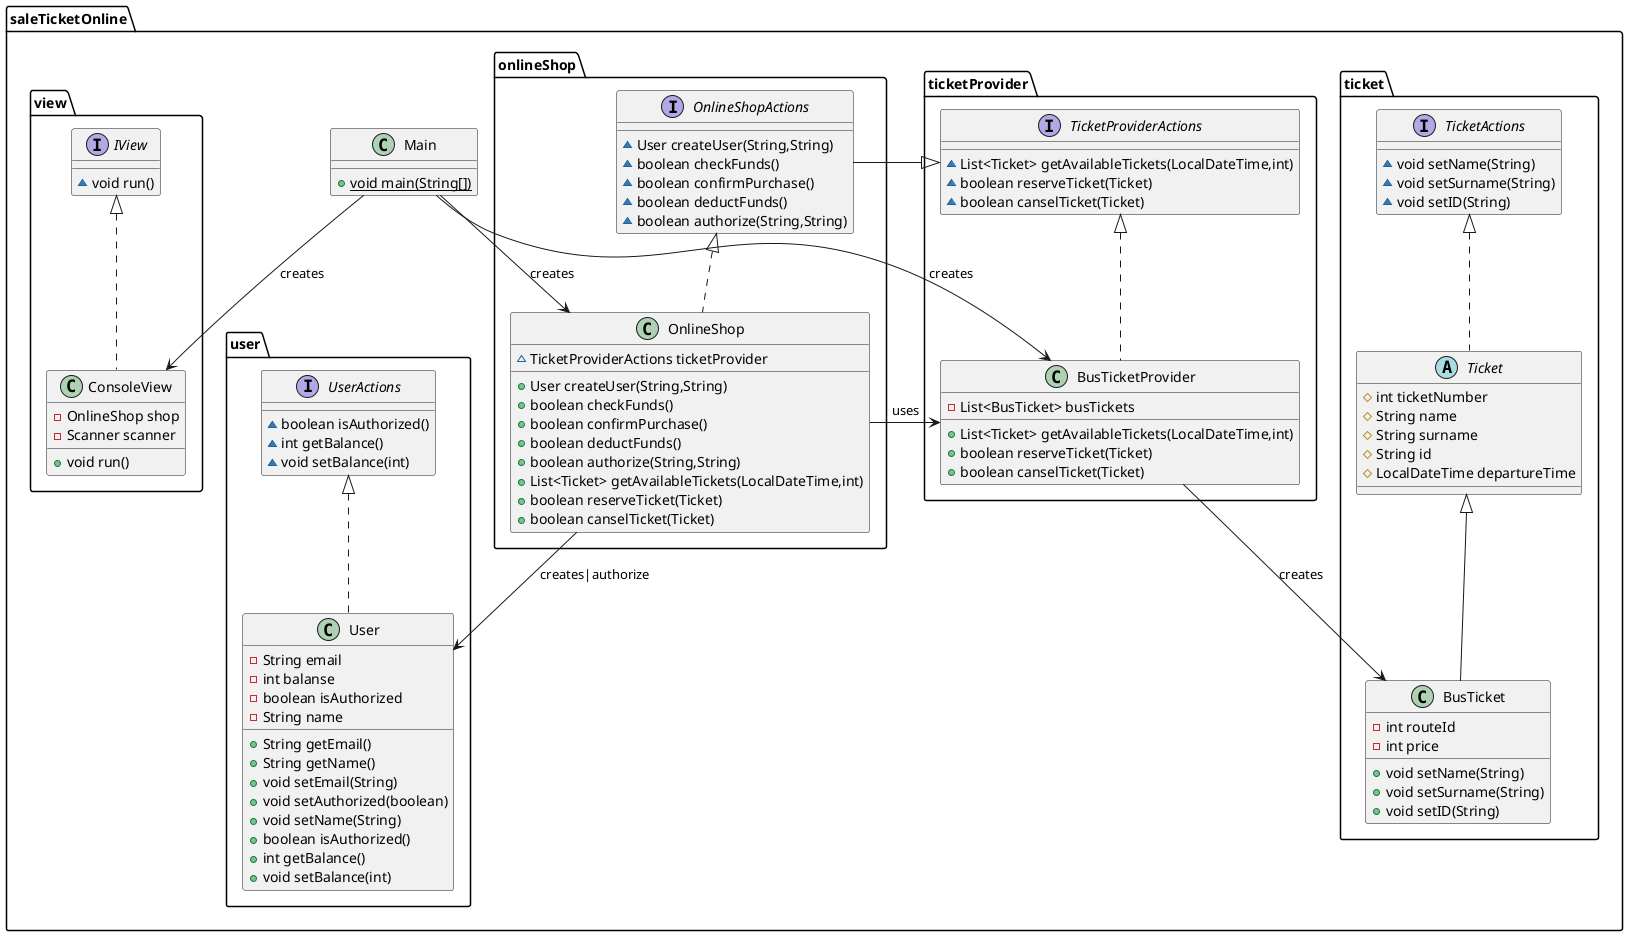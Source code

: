 @startuml
class saleTicketOnline.ticket.BusTicket {
- int routeId
- int price
+ void setName(String)
+ void setSurname(String)
+ void setID(String)
}
class saleTicketOnline.view.ConsoleView {
- OnlineShop shop
- Scanner scanner
+ void run()
}
class saleTicketOnline.user.User {
- String email
- int balanse
- boolean isAuthorized
- String name
+ String getEmail()
+ String getName()
+ void setEmail(String)
+ void setAuthorized(boolean)
+ void setName(String)
+ boolean isAuthorized()
+ int getBalance()
+ void setBalance(int)
}
class saleTicketOnline.onlineShop.OnlineShop {
~ TicketProviderActions ticketProvider
+ User createUser(String,String)
+ boolean checkFunds()
+ boolean confirmPurchase()
+ boolean deductFunds()
+ boolean authorize(String,String)
+ List<Ticket> getAvailableTickets(LocalDateTime,int)
+ boolean reserveTicket(Ticket)
+ boolean canselTicket(Ticket)
}
interface saleTicketOnline.ticket.TicketActions {
~ void setName(String)
~ void setSurname(String)
~ void setID(String)
}
interface saleTicketOnline.ticketProvider.TicketProviderActions {
~ List<Ticket> getAvailableTickets(LocalDateTime,int)
~ boolean reserveTicket(Ticket)
~ boolean canselTicket(Ticket)
}
abstract class saleTicketOnline.ticket.Ticket {
# int ticketNumber
# String name
# String surname
# String id
# LocalDateTime departureTime
}
interface saleTicketOnline.view.IView {
~ void run()
}
interface saleTicketOnline.user.UserActions {
~ boolean isAuthorized()
~ int getBalance()
~ void setBalance(int)
}
class saleTicketOnline.ticketProvider.BusTicketProvider {
- List<BusTicket> busTickets
+ List<Ticket> getAvailableTickets(LocalDateTime,int)
+ boolean reserveTicket(Ticket)
+ boolean canselTicket(Ticket)
}
class saleTicketOnline.Main {
+ {static} void main(String[])
}
interface saleTicketOnline.onlineShop.OnlineShopActions {
~ User createUser(String,String)
~ boolean checkFunds()
~ boolean confirmPurchase()
~ boolean deductFunds()
~ boolean authorize(String,String)
}


saleTicketOnline.ticket.Ticket <|-- saleTicketOnline.ticket.BusTicket
saleTicketOnline.view.IView <|.. saleTicketOnline.view.ConsoleView
saleTicketOnline.user.UserActions <|.. saleTicketOnline.user.User
saleTicketOnline.onlineShop.OnlineShopActions <|.. saleTicketOnline.onlineShop.OnlineShop
saleTicketOnline.ticket.TicketActions <|.. saleTicketOnline.ticket.Ticket
saleTicketOnline.ticketProvider.TicketProviderActions <|.. saleTicketOnline.ticketProvider.BusTicketProvider
saleTicketOnline.ticketProvider.TicketProviderActions <|-- saleTicketOnline.onlineShop.OnlineShopActions

Main --> BusTicketProvider : creates
Main --> OnlineShop : creates
Main --> ConsoleView : creates
OnlineShop --> User : creates|authorize
OnlineShop --> BusTicketProvider : uses
BusTicketProvider --> BusTicket : creates

@enduml